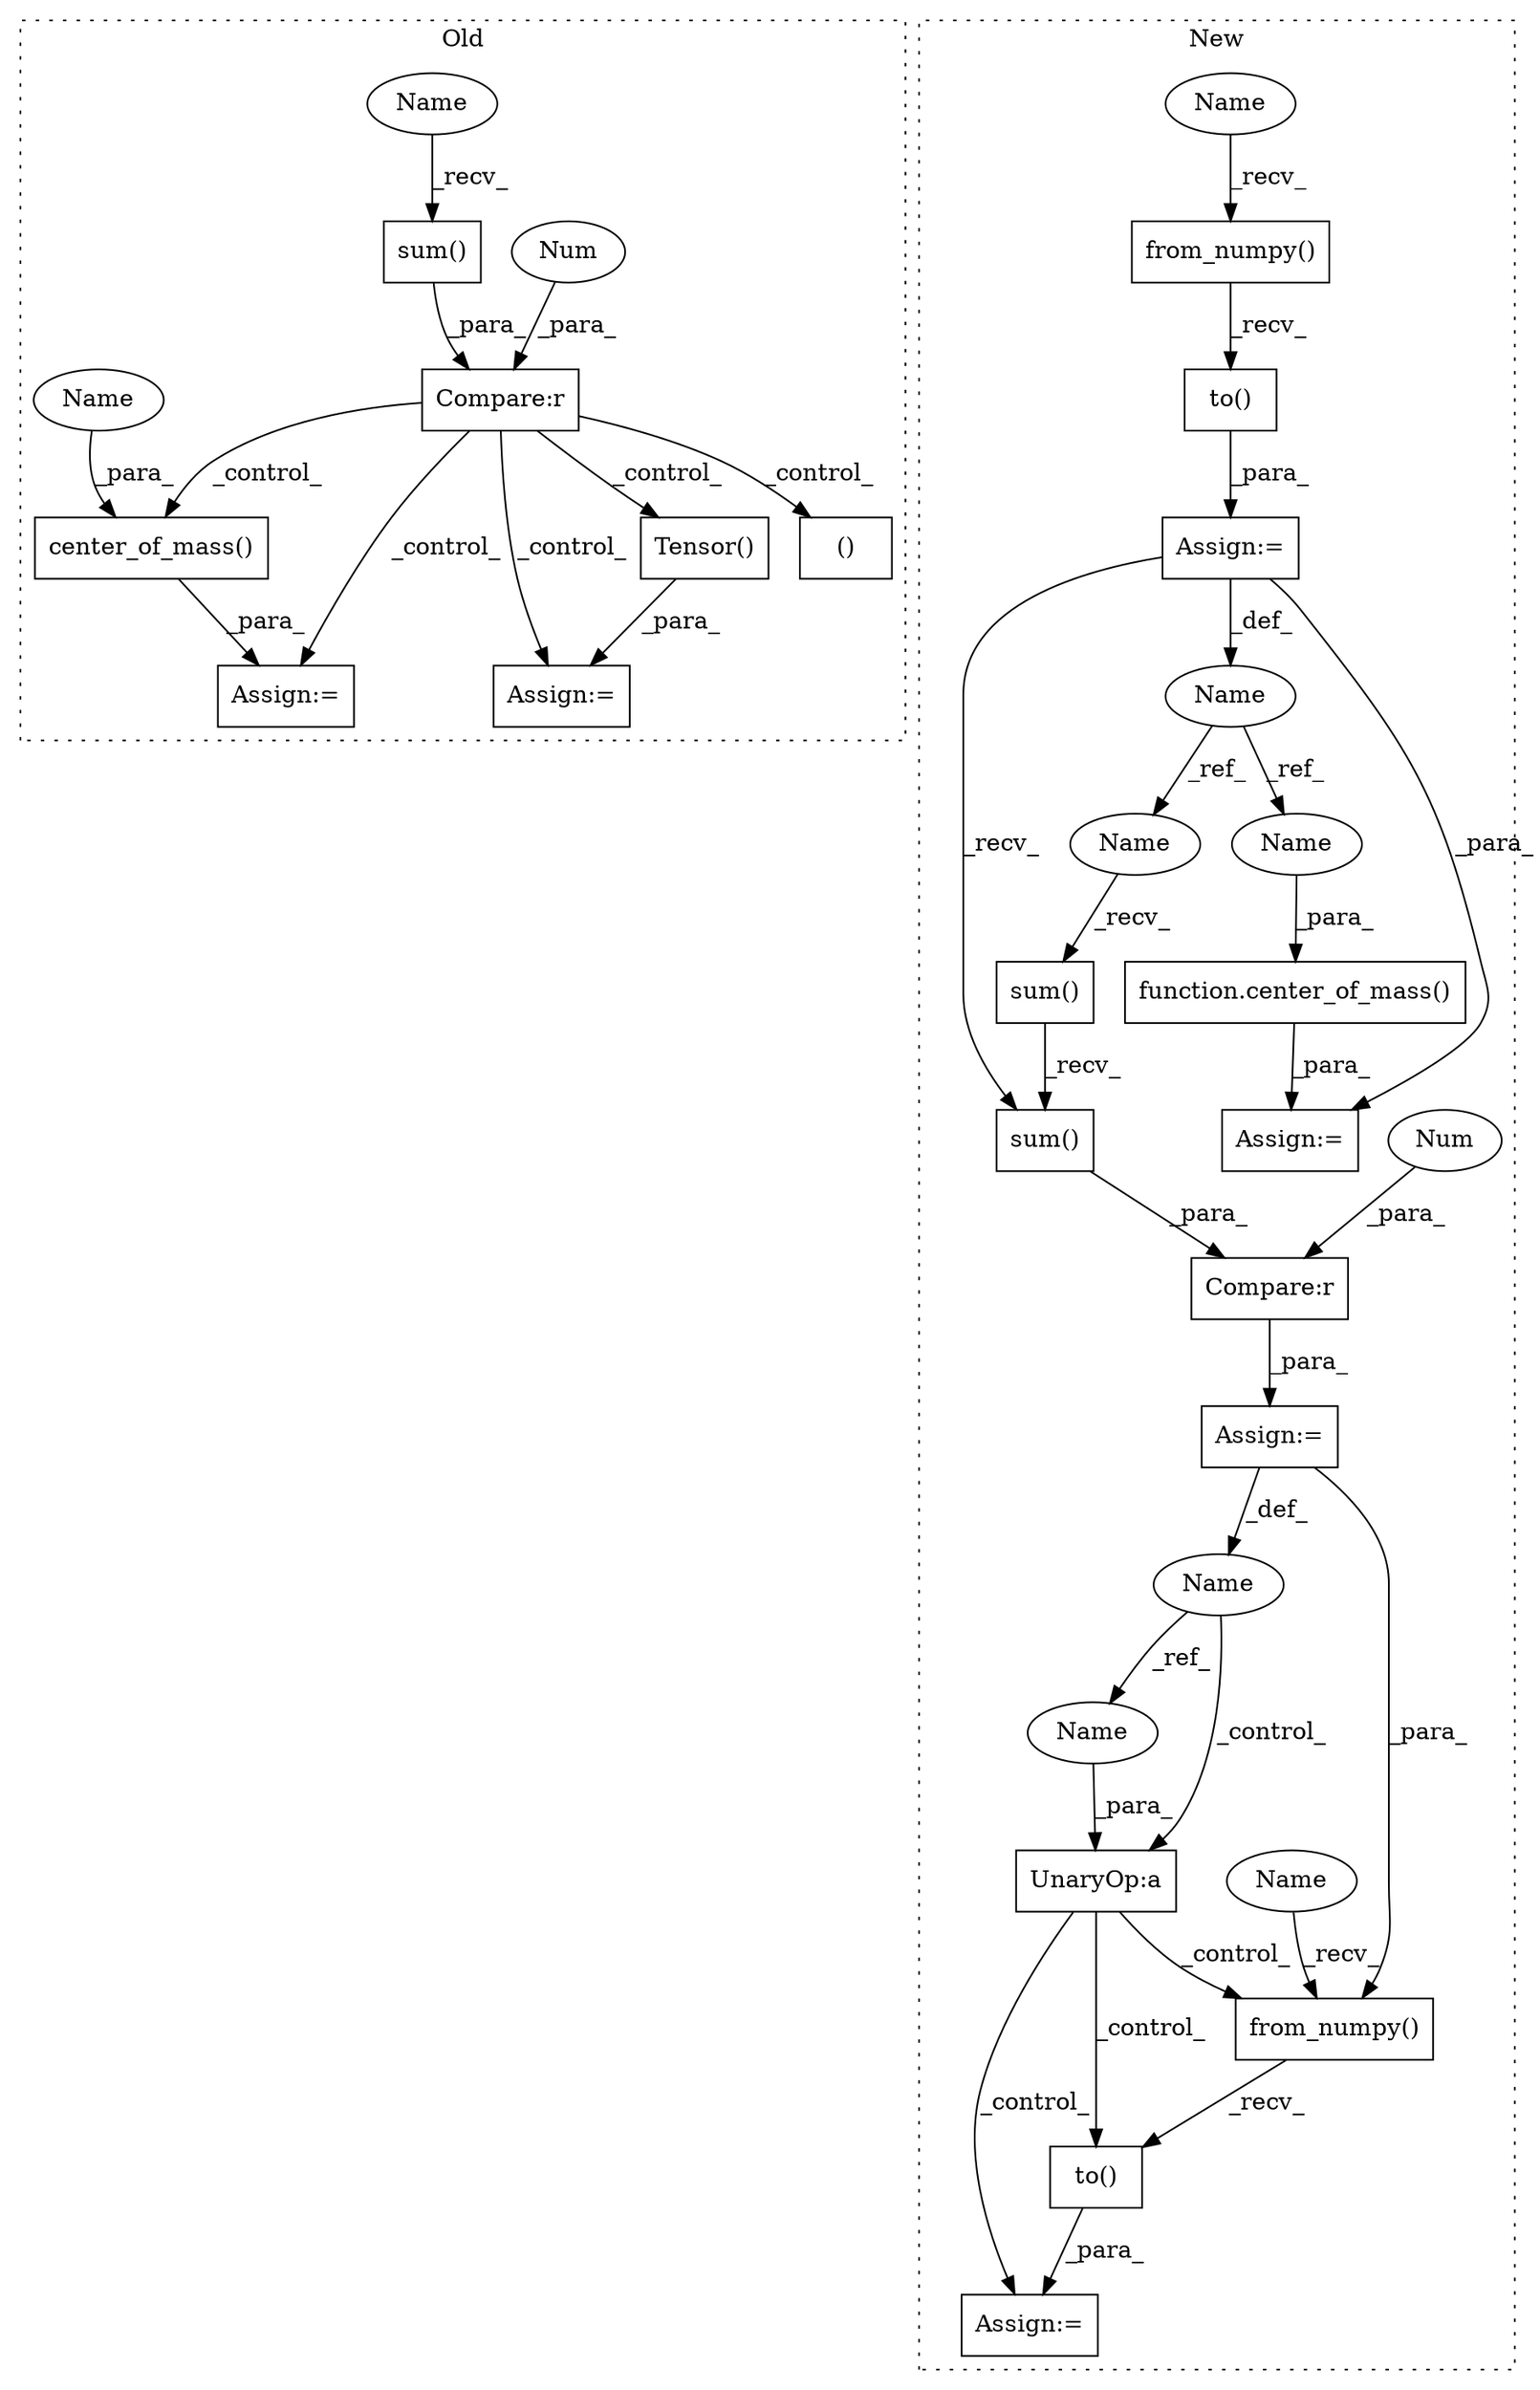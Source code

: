 digraph G {
subgraph cluster0 {
1 [label="sum()" a="75" s="12439" l="14" shape="box"];
8 [label="()" a="54" s="12627" l="10" shape="box"];
10 [label="Compare:r" a="40" s="12439" l="19" shape="box"];
14 [label="center_of_mass()" a="75" s="12640,12684" l="36,1" shape="box"];
18 [label="Num" a="76" s="12456" l="2" shape="ellipse"];
20 [label="Assign:=" a="68" s="12627" l="13" shape="box"];
21 [label="Assign:=" a="68" s="13728" l="3" shape="box"];
24 [label="Tensor()" a="75" s="13731,13752" l="13,1" shape="box"];
28 [label="Name" a="87" s="12676" l="8" shape="ellipse"];
29 [label="Name" a="87" s="12439" l="8" shape="ellipse"];
label = "Old";
style="dotted";
}
subgraph cluster1 {
2 [label="to()" a="75" s="12763" l="44" shape="box"];
3 [label="Assign:=" a="68" s="12899" l="3" shape="box"];
4 [label="Assign:=" a="68" s="12760" l="3" shape="box"];
5 [label="sum()" a="75" s="12902" l="23" shape="box"];
6 [label="from_numpy()" a="75" s="12763,12788" l="17,1" shape="box"];
7 [label="from_numpy()" a="75" s="14356,14381" l="17,1" shape="box"];
9 [label="UnaryOp:a" a="61" s="13178" l="19" shape="box"];
11 [label="Compare:r" a="40" s="12902" l="41" shape="box"];
12 [label="Name" a="87" s="12749" l="11" shape="ellipse"];
13 [label="function.center_of_mass()" a="75" s="12843,12869" l="15,1" shape="box"];
15 [label="Name" a="87" s="13056" l="15" shape="ellipse"];
16 [label="sum()" a="75" s="12902" l="35" shape="box"];
17 [label="to()" a="75" s="14356" l="44" shape="box"];
19 [label="Num" a="76" s="12941" l="2" shape="ellipse"];
22 [label="Assign:=" a="68" s="14353" l="3" shape="box"];
23 [label="Assign:=" a="68" s="12829" l="14" shape="box"];
25 [label="Name" a="87" s="14356" l="5" shape="ellipse"];
26 [label="Name" a="87" s="12763" l="5" shape="ellipse"];
27 [label="Name" a="87" s="13182" l="15" shape="ellipse"];
30 [label="Name" a="87" s="12902" l="11" shape="ellipse"];
31 [label="Name" a="87" s="12858" l="11" shape="ellipse"];
label = "New";
style="dotted";
}
1 -> 10 [label="_para_"];
2 -> 4 [label="_para_"];
3 -> 15 [label="_def_"];
3 -> 7 [label="_para_"];
4 -> 16 [label="_recv_"];
4 -> 12 [label="_def_"];
4 -> 23 [label="_para_"];
5 -> 16 [label="_recv_"];
6 -> 2 [label="_recv_"];
7 -> 17 [label="_recv_"];
9 -> 22 [label="_control_"];
9 -> 17 [label="_control_"];
9 -> 7 [label="_control_"];
10 -> 20 [label="_control_"];
10 -> 21 [label="_control_"];
10 -> 14 [label="_control_"];
10 -> 24 [label="_control_"];
10 -> 8 [label="_control_"];
11 -> 3 [label="_para_"];
12 -> 30 [label="_ref_"];
12 -> 31 [label="_ref_"];
13 -> 23 [label="_para_"];
14 -> 20 [label="_para_"];
15 -> 27 [label="_ref_"];
15 -> 9 [label="_control_"];
16 -> 11 [label="_para_"];
17 -> 22 [label="_para_"];
18 -> 10 [label="_para_"];
19 -> 11 [label="_para_"];
24 -> 21 [label="_para_"];
25 -> 7 [label="_recv_"];
26 -> 6 [label="_recv_"];
27 -> 9 [label="_para_"];
28 -> 14 [label="_para_"];
29 -> 1 [label="_recv_"];
30 -> 5 [label="_recv_"];
31 -> 13 [label="_para_"];
}
